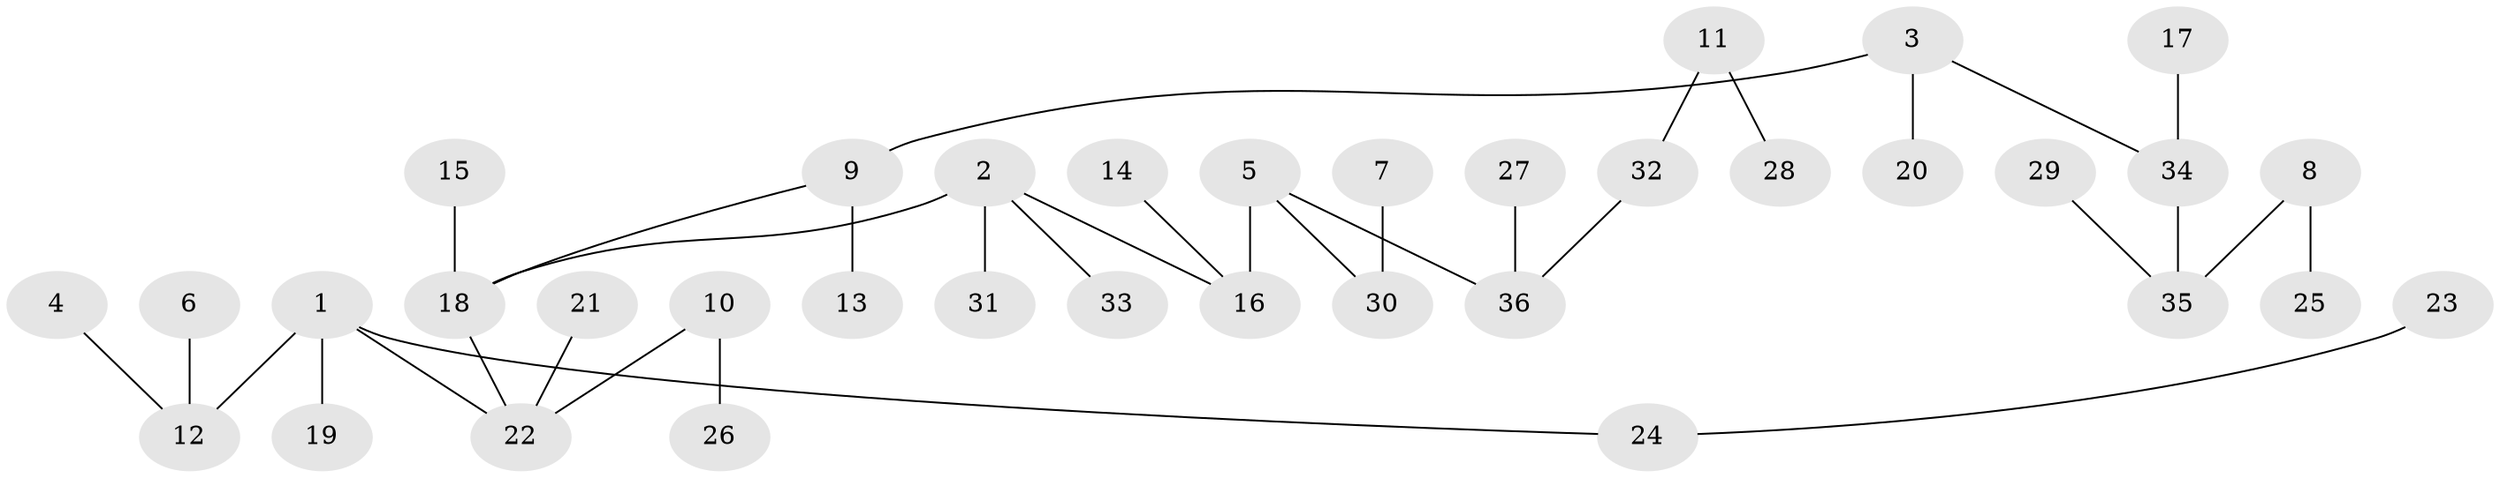 // original degree distribution, {2: 0.2112676056338028, 6: 0.028169014084507043, 4: 0.056338028169014086, 3: 0.14084507042253522, 1: 0.5211267605633803, 5: 0.04225352112676056}
// Generated by graph-tools (version 1.1) at 2025/02/03/09/25 03:02:17]
// undirected, 36 vertices, 35 edges
graph export_dot {
graph [start="1"]
  node [color=gray90,style=filled];
  1;
  2;
  3;
  4;
  5;
  6;
  7;
  8;
  9;
  10;
  11;
  12;
  13;
  14;
  15;
  16;
  17;
  18;
  19;
  20;
  21;
  22;
  23;
  24;
  25;
  26;
  27;
  28;
  29;
  30;
  31;
  32;
  33;
  34;
  35;
  36;
  1 -- 12 [weight=1.0];
  1 -- 19 [weight=1.0];
  1 -- 22 [weight=1.0];
  1 -- 24 [weight=1.0];
  2 -- 16 [weight=1.0];
  2 -- 18 [weight=1.0];
  2 -- 31 [weight=1.0];
  2 -- 33 [weight=1.0];
  3 -- 9 [weight=1.0];
  3 -- 20 [weight=1.0];
  3 -- 34 [weight=1.0];
  4 -- 12 [weight=1.0];
  5 -- 16 [weight=1.0];
  5 -- 30 [weight=1.0];
  5 -- 36 [weight=1.0];
  6 -- 12 [weight=1.0];
  7 -- 30 [weight=1.0];
  8 -- 25 [weight=1.0];
  8 -- 35 [weight=1.0];
  9 -- 13 [weight=1.0];
  9 -- 18 [weight=1.0];
  10 -- 22 [weight=1.0];
  10 -- 26 [weight=1.0];
  11 -- 28 [weight=1.0];
  11 -- 32 [weight=1.0];
  14 -- 16 [weight=1.0];
  15 -- 18 [weight=1.0];
  17 -- 34 [weight=1.0];
  18 -- 22 [weight=1.0];
  21 -- 22 [weight=1.0];
  23 -- 24 [weight=1.0];
  27 -- 36 [weight=1.0];
  29 -- 35 [weight=1.0];
  32 -- 36 [weight=1.0];
  34 -- 35 [weight=1.0];
}
